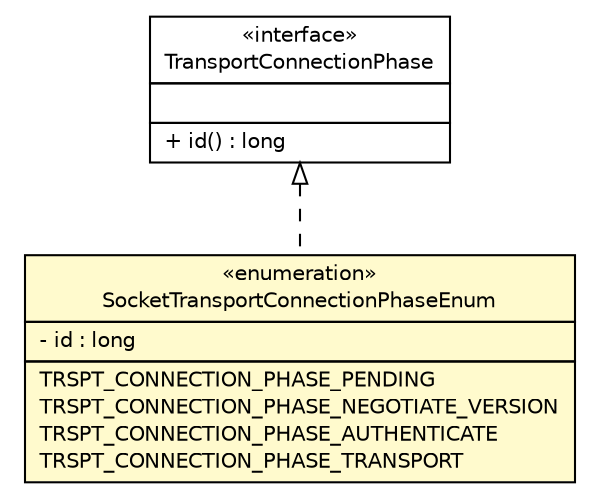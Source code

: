 #!/usr/local/bin/dot
#
# Class diagram 
# Generated by UMLGraph version R5_6 (http://www.umlgraph.org/)
#

digraph G {
	edge [fontname="Helvetica",fontsize=10,labelfontname="Helvetica",labelfontsize=10];
	node [fontname="Helvetica",fontsize=10,shape=plaintext];
	nodesep=0.25;
	ranksep=0.5;
	// de.hsbremen.tc.tnc.transport.TransportConnectionPhase
	c1104 [label=<<table title="de.hsbremen.tc.tnc.transport.TransportConnectionPhase" border="0" cellborder="1" cellspacing="0" cellpadding="2" port="p" href="../../../../../de/hsbremen/tc/tnc/transport/TransportConnectionPhase.html">
		<tr><td><table border="0" cellspacing="0" cellpadding="1">
<tr><td align="center" balign="center"> &#171;interface&#187; </td></tr>
<tr><td align="center" balign="center"> TransportConnectionPhase </td></tr>
		</table></td></tr>
		<tr><td><table border="0" cellspacing="0" cellpadding="1">
<tr><td align="left" balign="left">  </td></tr>
		</table></td></tr>
		<tr><td><table border="0" cellspacing="0" cellpadding="1">
<tr><td align="left" balign="left"> + id() : long </td></tr>
		</table></td></tr>
		</table>>, URL="../../../../../de/hsbremen/tc/tnc/transport/TransportConnectionPhase.html", fontname="Helvetica", fontcolor="black", fontsize=10.0];
	// org.ietf.nea.pt.socket.SocketTransportConnectionPhaseEnum
	c1116 [label=<<table title="org.ietf.nea.pt.socket.SocketTransportConnectionPhaseEnum" border="0" cellborder="1" cellspacing="0" cellpadding="2" port="p" bgcolor="lemonChiffon" href="./SocketTransportConnectionPhaseEnum.html">
		<tr><td><table border="0" cellspacing="0" cellpadding="1">
<tr><td align="center" balign="center"> &#171;enumeration&#187; </td></tr>
<tr><td align="center" balign="center"> SocketTransportConnectionPhaseEnum </td></tr>
		</table></td></tr>
		<tr><td><table border="0" cellspacing="0" cellpadding="1">
<tr><td align="left" balign="left"> - id : long </td></tr>
		</table></td></tr>
		<tr><td><table border="0" cellspacing="0" cellpadding="1">
<tr><td align="left" balign="left"> TRSPT_CONNECTION_PHASE_PENDING </td></tr>
<tr><td align="left" balign="left"> TRSPT_CONNECTION_PHASE_NEGOTIATE_VERSION </td></tr>
<tr><td align="left" balign="left"> TRSPT_CONNECTION_PHASE_AUTHENTICATE </td></tr>
<tr><td align="left" balign="left"> TRSPT_CONNECTION_PHASE_TRANSPORT </td></tr>
		</table></td></tr>
		</table>>, URL="./SocketTransportConnectionPhaseEnum.html", fontname="Helvetica", fontcolor="black", fontsize=10.0];
	//org.ietf.nea.pt.socket.SocketTransportConnectionPhaseEnum implements de.hsbremen.tc.tnc.transport.TransportConnectionPhase
	c1104:p -> c1116:p [dir=back,arrowtail=empty,style=dashed];
}

